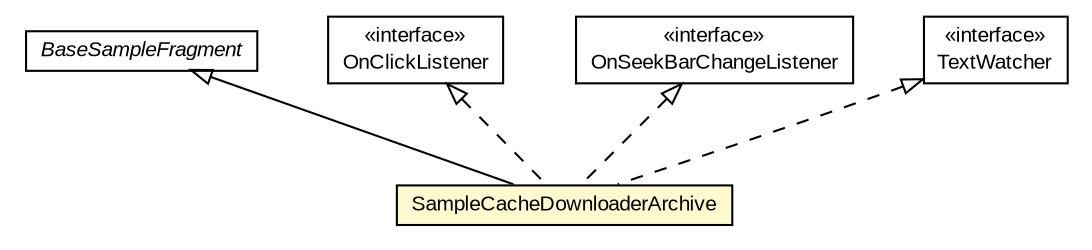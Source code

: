 #!/usr/local/bin/dot
#
# Class diagram 
# Generated by UMLGraph version R5_6-24-gf6e263 (http://www.umlgraph.org/)
#

digraph G {
	edge [fontname="arial",fontsize=10,labelfontname="arial",labelfontsize=10];
	node [fontname="arial",fontsize=10,shape=plaintext];
	nodesep=0.25;
	ranksep=0.5;
	// org.osmdroid.samplefragments.BaseSampleFragment
	c31978 [label=<<table title="org.osmdroid.samplefragments.BaseSampleFragment" border="0" cellborder="1" cellspacing="0" cellpadding="2" port="p" href="../BaseSampleFragment.html">
		<tr><td><table border="0" cellspacing="0" cellpadding="1">
<tr><td align="center" balign="center"><font face="arial italic"> BaseSampleFragment </font></td></tr>
		</table></td></tr>
		</table>>, URL="../BaseSampleFragment.html", fontname="arial", fontcolor="black", fontsize=10.0];
	// org.osmdroid.samplefragments.cache.SampleCacheDownloaderArchive
	c31986 [label=<<table title="org.osmdroid.samplefragments.cache.SampleCacheDownloaderArchive" border="0" cellborder="1" cellspacing="0" cellpadding="2" port="p" bgcolor="lemonChiffon" href="./SampleCacheDownloaderArchive.html">
		<tr><td><table border="0" cellspacing="0" cellpadding="1">
<tr><td align="center" balign="center"> SampleCacheDownloaderArchive </td></tr>
		</table></td></tr>
		</table>>, URL="./SampleCacheDownloaderArchive.html", fontname="arial", fontcolor="black", fontsize=10.0];
	//org.osmdroid.samplefragments.cache.SampleCacheDownloaderArchive extends org.osmdroid.samplefragments.BaseSampleFragment
	c31978:p -> c31986:p [dir=back,arrowtail=empty];
	//org.osmdroid.samplefragments.cache.SampleCacheDownloaderArchive implements android.view.View.OnClickListener
	c32121:p -> c31986:p [dir=back,arrowtail=empty,style=dashed];
	//org.osmdroid.samplefragments.cache.SampleCacheDownloaderArchive implements android.widget.SeekBar.OnSeekBarChangeListener
	c32122:p -> c31986:p [dir=back,arrowtail=empty,style=dashed];
	//org.osmdroid.samplefragments.cache.SampleCacheDownloaderArchive implements android.text.TextWatcher
	c32123:p -> c31986:p [dir=back,arrowtail=empty,style=dashed];
	// android.widget.SeekBar.OnSeekBarChangeListener
	c32122 [label=<<table title="android.widget.SeekBar.OnSeekBarChangeListener" border="0" cellborder="1" cellspacing="0" cellpadding="2" port="p" href="http://java.sun.com/j2se/1.4.2/docs/api/android/widget/SeekBar/OnSeekBarChangeListener.html">
		<tr><td><table border="0" cellspacing="0" cellpadding="1">
<tr><td align="center" balign="center"> &#171;interface&#187; </td></tr>
<tr><td align="center" balign="center"> OnSeekBarChangeListener </td></tr>
		</table></td></tr>
		</table>>, URL="http://java.sun.com/j2se/1.4.2/docs/api/android/widget/SeekBar/OnSeekBarChangeListener.html", fontname="arial", fontcolor="black", fontsize=10.0];
	// android.text.TextWatcher
	c32123 [label=<<table title="android.text.TextWatcher" border="0" cellborder="1" cellspacing="0" cellpadding="2" port="p" href="http://java.sun.com/j2se/1.4.2/docs/api/android/text/TextWatcher.html">
		<tr><td><table border="0" cellspacing="0" cellpadding="1">
<tr><td align="center" balign="center"> &#171;interface&#187; </td></tr>
<tr><td align="center" balign="center"> TextWatcher </td></tr>
		</table></td></tr>
		</table>>, URL="http://java.sun.com/j2se/1.4.2/docs/api/android/text/TextWatcher.html", fontname="arial", fontcolor="black", fontsize=10.0];
	// android.view.View.OnClickListener
	c32121 [label=<<table title="android.view.View.OnClickListener" border="0" cellborder="1" cellspacing="0" cellpadding="2" port="p" href="http://java.sun.com/j2se/1.4.2/docs/api/android/view/View/OnClickListener.html">
		<tr><td><table border="0" cellspacing="0" cellpadding="1">
<tr><td align="center" balign="center"> &#171;interface&#187; </td></tr>
<tr><td align="center" balign="center"> OnClickListener </td></tr>
		</table></td></tr>
		</table>>, URL="http://java.sun.com/j2se/1.4.2/docs/api/android/view/View/OnClickListener.html", fontname="arial", fontcolor="black", fontsize=10.0];
}

